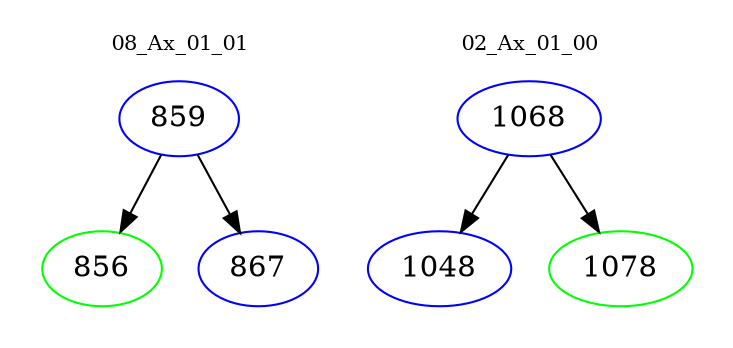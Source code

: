 digraph{
subgraph cluster_0 {
color = white
label = "08_Ax_01_01";
fontsize=10;
T0_859 [label="859", color="blue"]
T0_859 -> T0_856 [color="black"]
T0_856 [label="856", color="green"]
T0_859 -> T0_867 [color="black"]
T0_867 [label="867", color="blue"]
}
subgraph cluster_1 {
color = white
label = "02_Ax_01_00";
fontsize=10;
T1_1068 [label="1068", color="blue"]
T1_1068 -> T1_1048 [color="black"]
T1_1048 [label="1048", color="blue"]
T1_1068 -> T1_1078 [color="black"]
T1_1078 [label="1078", color="green"]
}
}
